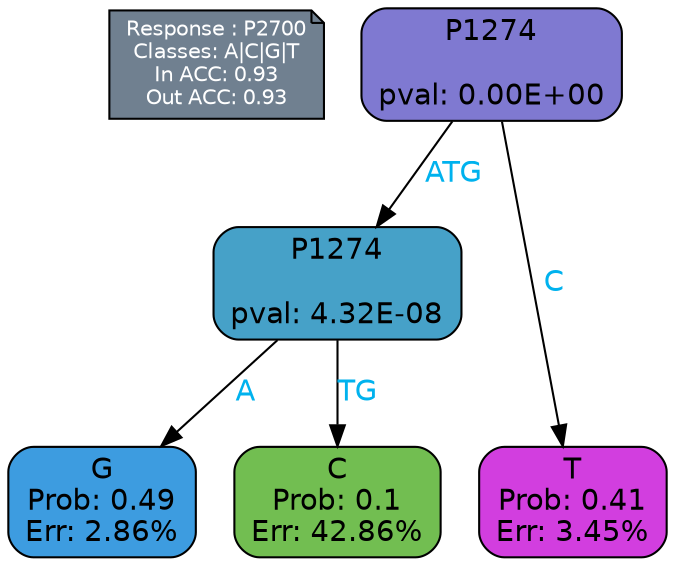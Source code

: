 digraph Tree {
node [shape=box, style="filled, rounded", color="black", fontname=helvetica] ;
graph [ranksep=equally, splines=polylines, bgcolor=transparent, dpi=600] ;
edge [fontname=helvetica] ;
LEGEND [label="Response : P2700
Classes: A|C|G|T
In ACC: 0.93
Out ACC: 0.93
",shape=note,align=left,style=filled,fillcolor="slategray",fontcolor="white",fontsize=10];1 [label="P1274

pval: 0.00E+00", fillcolor="#7f79d1"] ;
2 [label="P1274

pval: 4.32E-08", fillcolor="#46a1c8"] ;
3 [label="G
Prob: 0.49
Err: 2.86%", fillcolor="#3d9ce0"] ;
4 [label="C
Prob: 0.1
Err: 42.86%", fillcolor="#72be51"] ;
5 [label="T
Prob: 0.41
Err: 3.45%", fillcolor="#d23edf"] ;
1 -> 2 [label="ATG",fontcolor=deepskyblue2] ;
1 -> 5 [label="C",fontcolor=deepskyblue2] ;
2 -> 3 [label="A",fontcolor=deepskyblue2] ;
2 -> 4 [label="TG",fontcolor=deepskyblue2] ;
{rank = same; 3;4;5;}{rank = same; LEGEND;1;}}